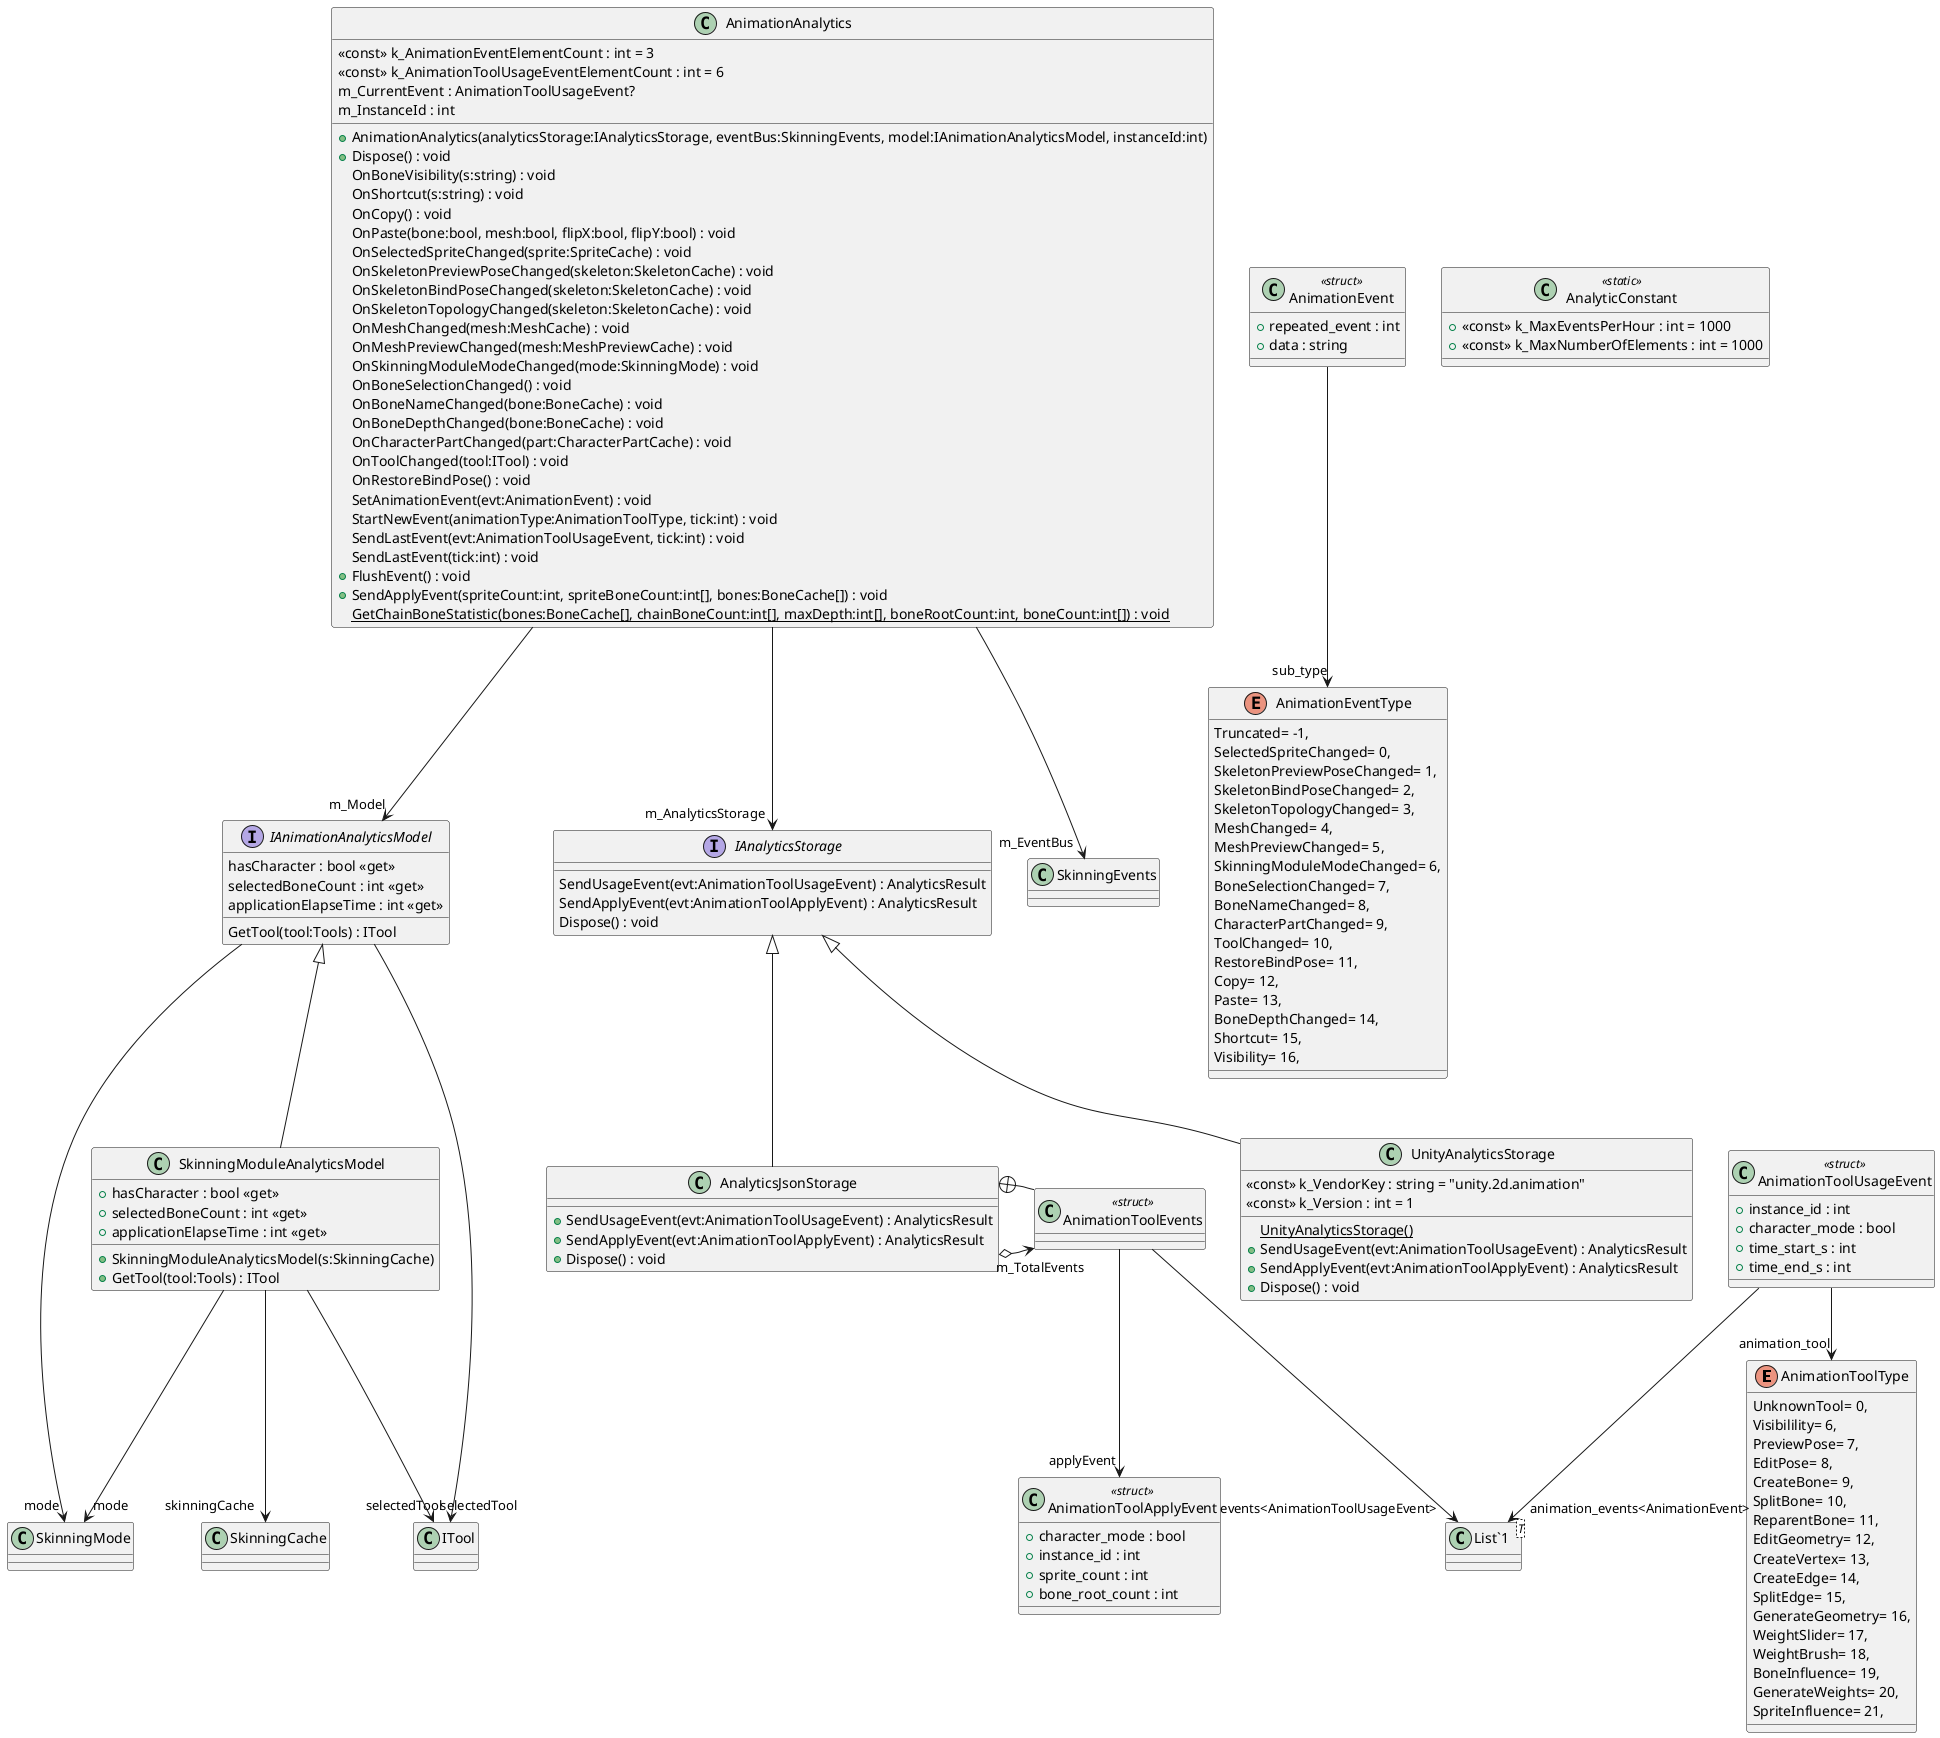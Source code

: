 @startuml
enum AnimationToolType {
    UnknownTool= 0,
    Visibilility= 6,
    PreviewPose= 7,
    EditPose= 8,
    CreateBone= 9,
    SplitBone= 10,
    ReparentBone= 11,
    EditGeometry= 12,
    CreateVertex= 13,
    CreateEdge= 14,
    SplitEdge= 15,
    GenerateGeometry= 16,
    WeightSlider= 17,
    WeightBrush= 18,
    BoneInfluence= 19,
    GenerateWeights= 20,
    SpriteInfluence= 21,
}
enum AnimationEventType {
    Truncated= -1,
    SelectedSpriteChanged= 0,
    SkeletonPreviewPoseChanged= 1,
    SkeletonBindPoseChanged= 2,
    SkeletonTopologyChanged= 3,
    MeshChanged= 4,
    MeshPreviewChanged= 5,
    SkinningModuleModeChanged= 6,
    BoneSelectionChanged= 7,
    BoneNameChanged= 8,
    CharacterPartChanged= 9,
    ToolChanged= 10,
    RestoreBindPose= 11,
    Copy= 12,
    Paste= 13,
    BoneDepthChanged= 14,
    Shortcut= 15,
    Visibility= 16,
}
class AnimationEvent <<struct>> {
    + repeated_event : int
    + data : string
}
class AnimationToolUsageEvent <<struct>> {
    + instance_id : int
    + character_mode : bool
    + time_start_s : int
    + time_end_s : int
}
class AnimationToolApplyEvent <<struct>> {
    + character_mode : bool
    + instance_id : int
    + sprite_count : int
    + bone_root_count : int
}
interface IAnimationAnalyticsModel {
    hasCharacter : bool <<get>>
    GetTool(tool:Tools) : ITool
    selectedBoneCount : int <<get>>
    applicationElapseTime : int <<get>>
}
class SkinningModuleAnalyticsModel {
    + hasCharacter : bool <<get>>
    + SkinningModuleAnalyticsModel(s:SkinningCache)
    + GetTool(tool:Tools) : ITool
    + selectedBoneCount : int <<get>>
    + applicationElapseTime : int <<get>>
}
class AnimationAnalytics {
    <<const>> k_AnimationEventElementCount : int = 3
    <<const>> k_AnimationToolUsageEventElementCount : int = 6
    m_CurrentEvent : AnimationToolUsageEvent?
    m_InstanceId : int
    + AnimationAnalytics(analyticsStorage:IAnalyticsStorage, eventBus:SkinningEvents, model:IAnimationAnalyticsModel, instanceId:int)
    + Dispose() : void
    OnBoneVisibility(s:string) : void
    OnShortcut(s:string) : void
    OnCopy() : void
    OnPaste(bone:bool, mesh:bool, flipX:bool, flipY:bool) : void
    OnSelectedSpriteChanged(sprite:SpriteCache) : void
    OnSkeletonPreviewPoseChanged(skeleton:SkeletonCache) : void
    OnSkeletonBindPoseChanged(skeleton:SkeletonCache) : void
    OnSkeletonTopologyChanged(skeleton:SkeletonCache) : void
    OnMeshChanged(mesh:MeshCache) : void
    OnMeshPreviewChanged(mesh:MeshPreviewCache) : void
    OnSkinningModuleModeChanged(mode:SkinningMode) : void
    OnBoneSelectionChanged() : void
    OnBoneNameChanged(bone:BoneCache) : void
    OnBoneDepthChanged(bone:BoneCache) : void
    OnCharacterPartChanged(part:CharacterPartCache) : void
    OnToolChanged(tool:ITool) : void
    OnRestoreBindPose() : void
    SetAnimationEvent(evt:AnimationEvent) : void
    StartNewEvent(animationType:AnimationToolType, tick:int) : void
    SendLastEvent(evt:AnimationToolUsageEvent, tick:int) : void
    SendLastEvent(tick:int) : void
    + FlushEvent() : void
    + SendApplyEvent(spriteCount:int, spriteBoneCount:int[], bones:BoneCache[]) : void
    {static} GetChainBoneStatistic(bones:BoneCache[], chainBoneCount:int[], maxDepth:int[], boneRootCount:int, boneCount:int[]) : void
}
interface IAnalyticsStorage {
    SendUsageEvent(evt:AnimationToolUsageEvent) : AnalyticsResult
    SendApplyEvent(evt:AnimationToolApplyEvent) : AnalyticsResult
    Dispose() : void
}
class AnalyticConstant <<static>> {
    + <<const>> k_MaxEventsPerHour : int = 1000
    + <<const>> k_MaxNumberOfElements : int = 1000
}
class AnalyticsJsonStorage {
    + SendUsageEvent(evt:AnimationToolUsageEvent) : AnalyticsResult
    + SendApplyEvent(evt:AnimationToolApplyEvent) : AnalyticsResult
    + Dispose() : void
}
class UnityAnalyticsStorage {
    <<const>> k_VendorKey : string = "unity.2d.animation"
    <<const>> k_Version : int = 1
    {static} UnityAnalyticsStorage()
    + SendUsageEvent(evt:AnimationToolUsageEvent) : AnalyticsResult
    + SendApplyEvent(evt:AnimationToolApplyEvent) : AnalyticsResult
    + Dispose() : void
}
class "List`1"<T> {
}
class AnimationToolEvents <<struct>> {
}
AnimationEvent --> "sub_type" AnimationEventType
AnimationToolUsageEvent --> "animation_tool" AnimationToolType
AnimationToolUsageEvent --> "animation_events<AnimationEvent>" "List`1"
IAnimationAnalyticsModel --> "mode" SkinningMode
IAnimationAnalyticsModel --> "selectedTool" ITool
IAnimationAnalyticsModel <|-- SkinningModuleAnalyticsModel
SkinningModuleAnalyticsModel --> "skinningCache" SkinningCache
SkinningModuleAnalyticsModel --> "mode" SkinningMode
SkinningModuleAnalyticsModel --> "selectedTool" ITool
AnimationAnalytics --> "m_AnalyticsStorage" IAnalyticsStorage
AnimationAnalytics --> "m_EventBus" SkinningEvents
AnimationAnalytics --> "m_Model" IAnimationAnalyticsModel
IAnalyticsStorage <|-- AnalyticsJsonStorage
AnalyticsJsonStorage o-> "m_TotalEvents" AnimationToolEvents
IAnalyticsStorage <|-- UnityAnalyticsStorage
AnalyticsJsonStorage +-- AnimationToolEvents
AnimationToolEvents --> "events<AnimationToolUsageEvent>" "List`1"
AnimationToolEvents --> "applyEvent" AnimationToolApplyEvent
@enduml
